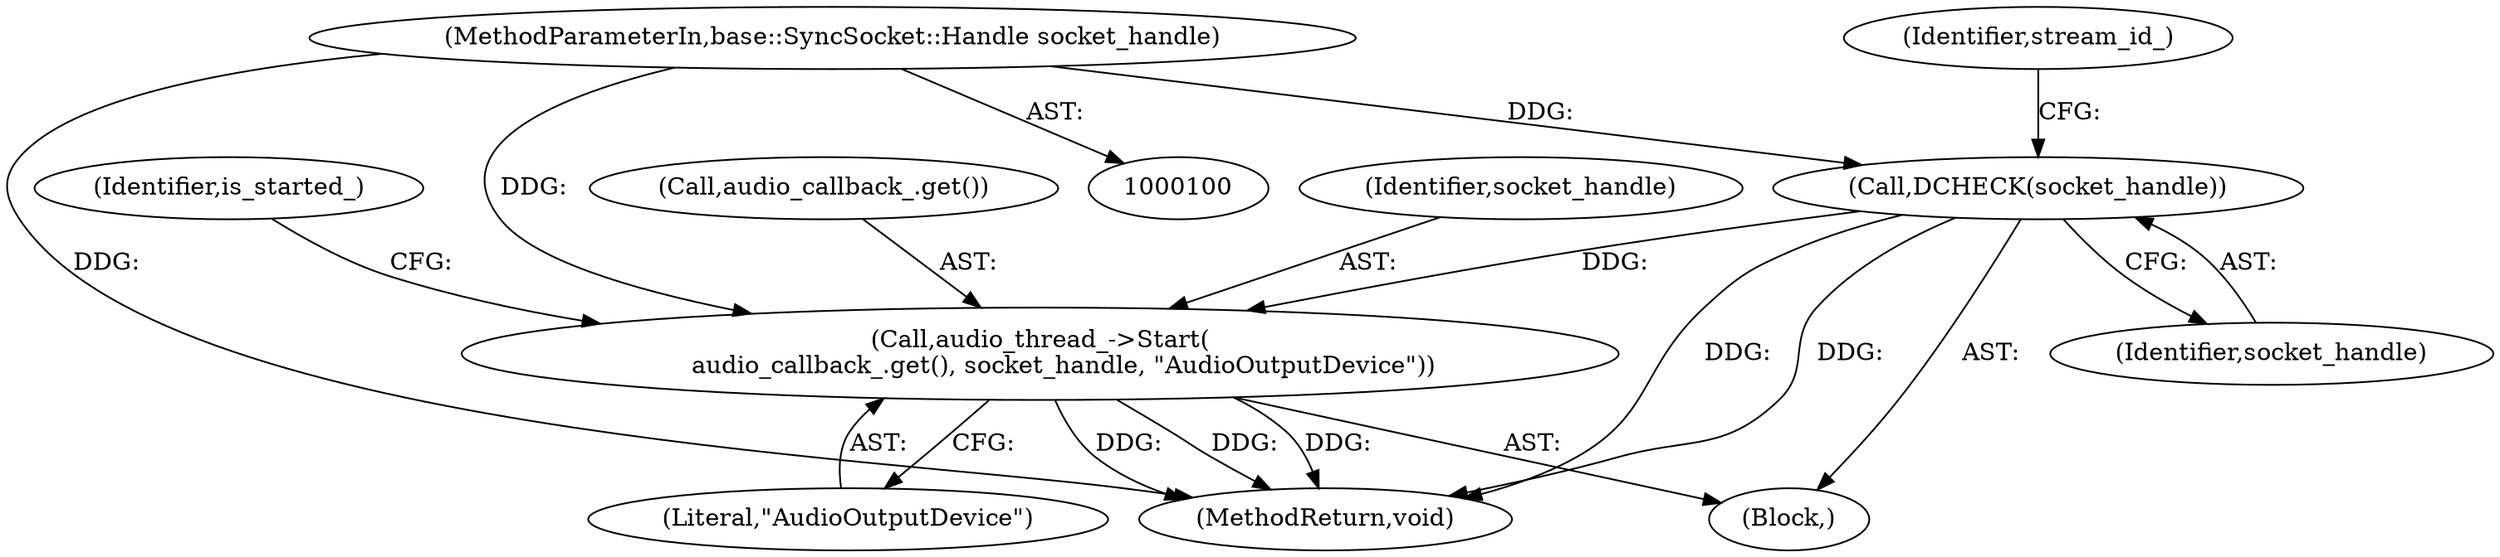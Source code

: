 digraph "1_Chrome_6d2aef28cb0b677af468ebf3e32a176a7c37086e_1@del" {
"1000122" [label="(Call,audio_thread_->Start(\n      audio_callback_.get(), socket_handle, \"AudioOutputDevice\"))"];
"1000109" [label="(Call,DCHECK(socket_handle))"];
"1000102" [label="(MethodParameterIn,base::SyncSocket::Handle socket_handle)"];
"1000127" [label="(Identifier,is_started_)"];
"1000104" [label="(Block,)"];
"1000132" [label="(MethodReturn,void)"];
"1000123" [label="(Call,audio_callback_.get())"];
"1000110" [label="(Identifier,socket_handle)"];
"1000102" [label="(MethodParameterIn,base::SyncSocket::Handle socket_handle)"];
"1000109" [label="(Call,DCHECK(socket_handle))"];
"1000112" [label="(Identifier,stream_id_)"];
"1000124" [label="(Identifier,socket_handle)"];
"1000125" [label="(Literal,\"AudioOutputDevice\")"];
"1000122" [label="(Call,audio_thread_->Start(\n      audio_callback_.get(), socket_handle, \"AudioOutputDevice\"))"];
"1000122" -> "1000104"  [label="AST: "];
"1000122" -> "1000125"  [label="CFG: "];
"1000123" -> "1000122"  [label="AST: "];
"1000124" -> "1000122"  [label="AST: "];
"1000125" -> "1000122"  [label="AST: "];
"1000127" -> "1000122"  [label="CFG: "];
"1000122" -> "1000132"  [label="DDG: "];
"1000122" -> "1000132"  [label="DDG: "];
"1000122" -> "1000132"  [label="DDG: "];
"1000109" -> "1000122"  [label="DDG: "];
"1000102" -> "1000122"  [label="DDG: "];
"1000109" -> "1000104"  [label="AST: "];
"1000109" -> "1000110"  [label="CFG: "];
"1000110" -> "1000109"  [label="AST: "];
"1000112" -> "1000109"  [label="CFG: "];
"1000109" -> "1000132"  [label="DDG: "];
"1000109" -> "1000132"  [label="DDG: "];
"1000102" -> "1000109"  [label="DDG: "];
"1000102" -> "1000100"  [label="AST: "];
"1000102" -> "1000132"  [label="DDG: "];
}
